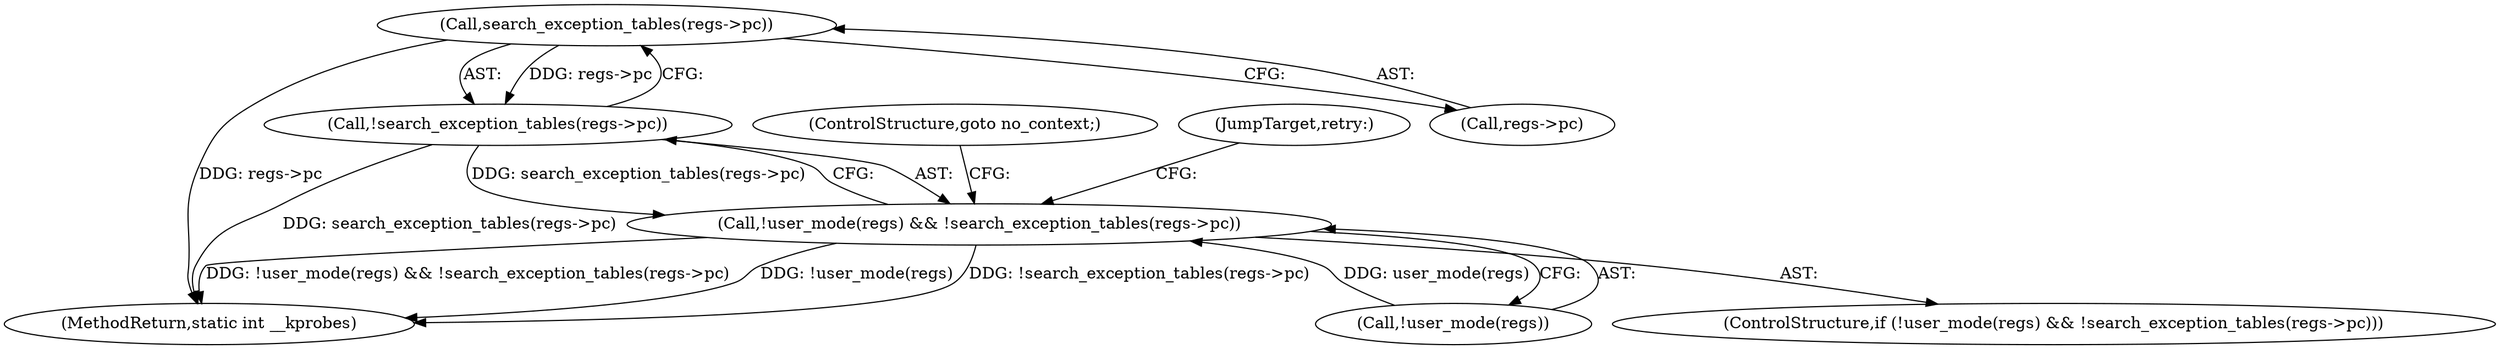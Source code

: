 digraph "0_linux_5a0fdfada3a2aa50d7b947a2e958bf00cbe0d830_0@pointer" {
"1000197" [label="(Call,search_exception_tables(regs->pc))"];
"1000196" [label="(Call,!search_exception_tables(regs->pc))"];
"1000192" [label="(Call,!user_mode(regs) && !search_exception_tables(regs->pc))"];
"1000193" [label="(Call,!user_mode(regs))"];
"1000201" [label="(ControlStructure,goto no_context;)"];
"1000354" [label="(MethodReturn,static int __kprobes)"];
"1000191" [label="(ControlStructure,if (!user_mode(regs) && !search_exception_tables(regs->pc)))"];
"1000197" [label="(Call,search_exception_tables(regs->pc))"];
"1000196" [label="(Call,!search_exception_tables(regs->pc))"];
"1000202" [label="(JumpTarget,retry:)"];
"1000192" [label="(Call,!user_mode(regs) && !search_exception_tables(regs->pc))"];
"1000198" [label="(Call,regs->pc)"];
"1000197" -> "1000196"  [label="AST: "];
"1000197" -> "1000198"  [label="CFG: "];
"1000198" -> "1000197"  [label="AST: "];
"1000196" -> "1000197"  [label="CFG: "];
"1000197" -> "1000354"  [label="DDG: regs->pc"];
"1000197" -> "1000196"  [label="DDG: regs->pc"];
"1000196" -> "1000192"  [label="AST: "];
"1000192" -> "1000196"  [label="CFG: "];
"1000196" -> "1000354"  [label="DDG: search_exception_tables(regs->pc)"];
"1000196" -> "1000192"  [label="DDG: search_exception_tables(regs->pc)"];
"1000192" -> "1000191"  [label="AST: "];
"1000192" -> "1000193"  [label="CFG: "];
"1000193" -> "1000192"  [label="AST: "];
"1000201" -> "1000192"  [label="CFG: "];
"1000202" -> "1000192"  [label="CFG: "];
"1000192" -> "1000354"  [label="DDG: !user_mode(regs)"];
"1000192" -> "1000354"  [label="DDG: !search_exception_tables(regs->pc)"];
"1000192" -> "1000354"  [label="DDG: !user_mode(regs) && !search_exception_tables(regs->pc)"];
"1000193" -> "1000192"  [label="DDG: user_mode(regs)"];
}

